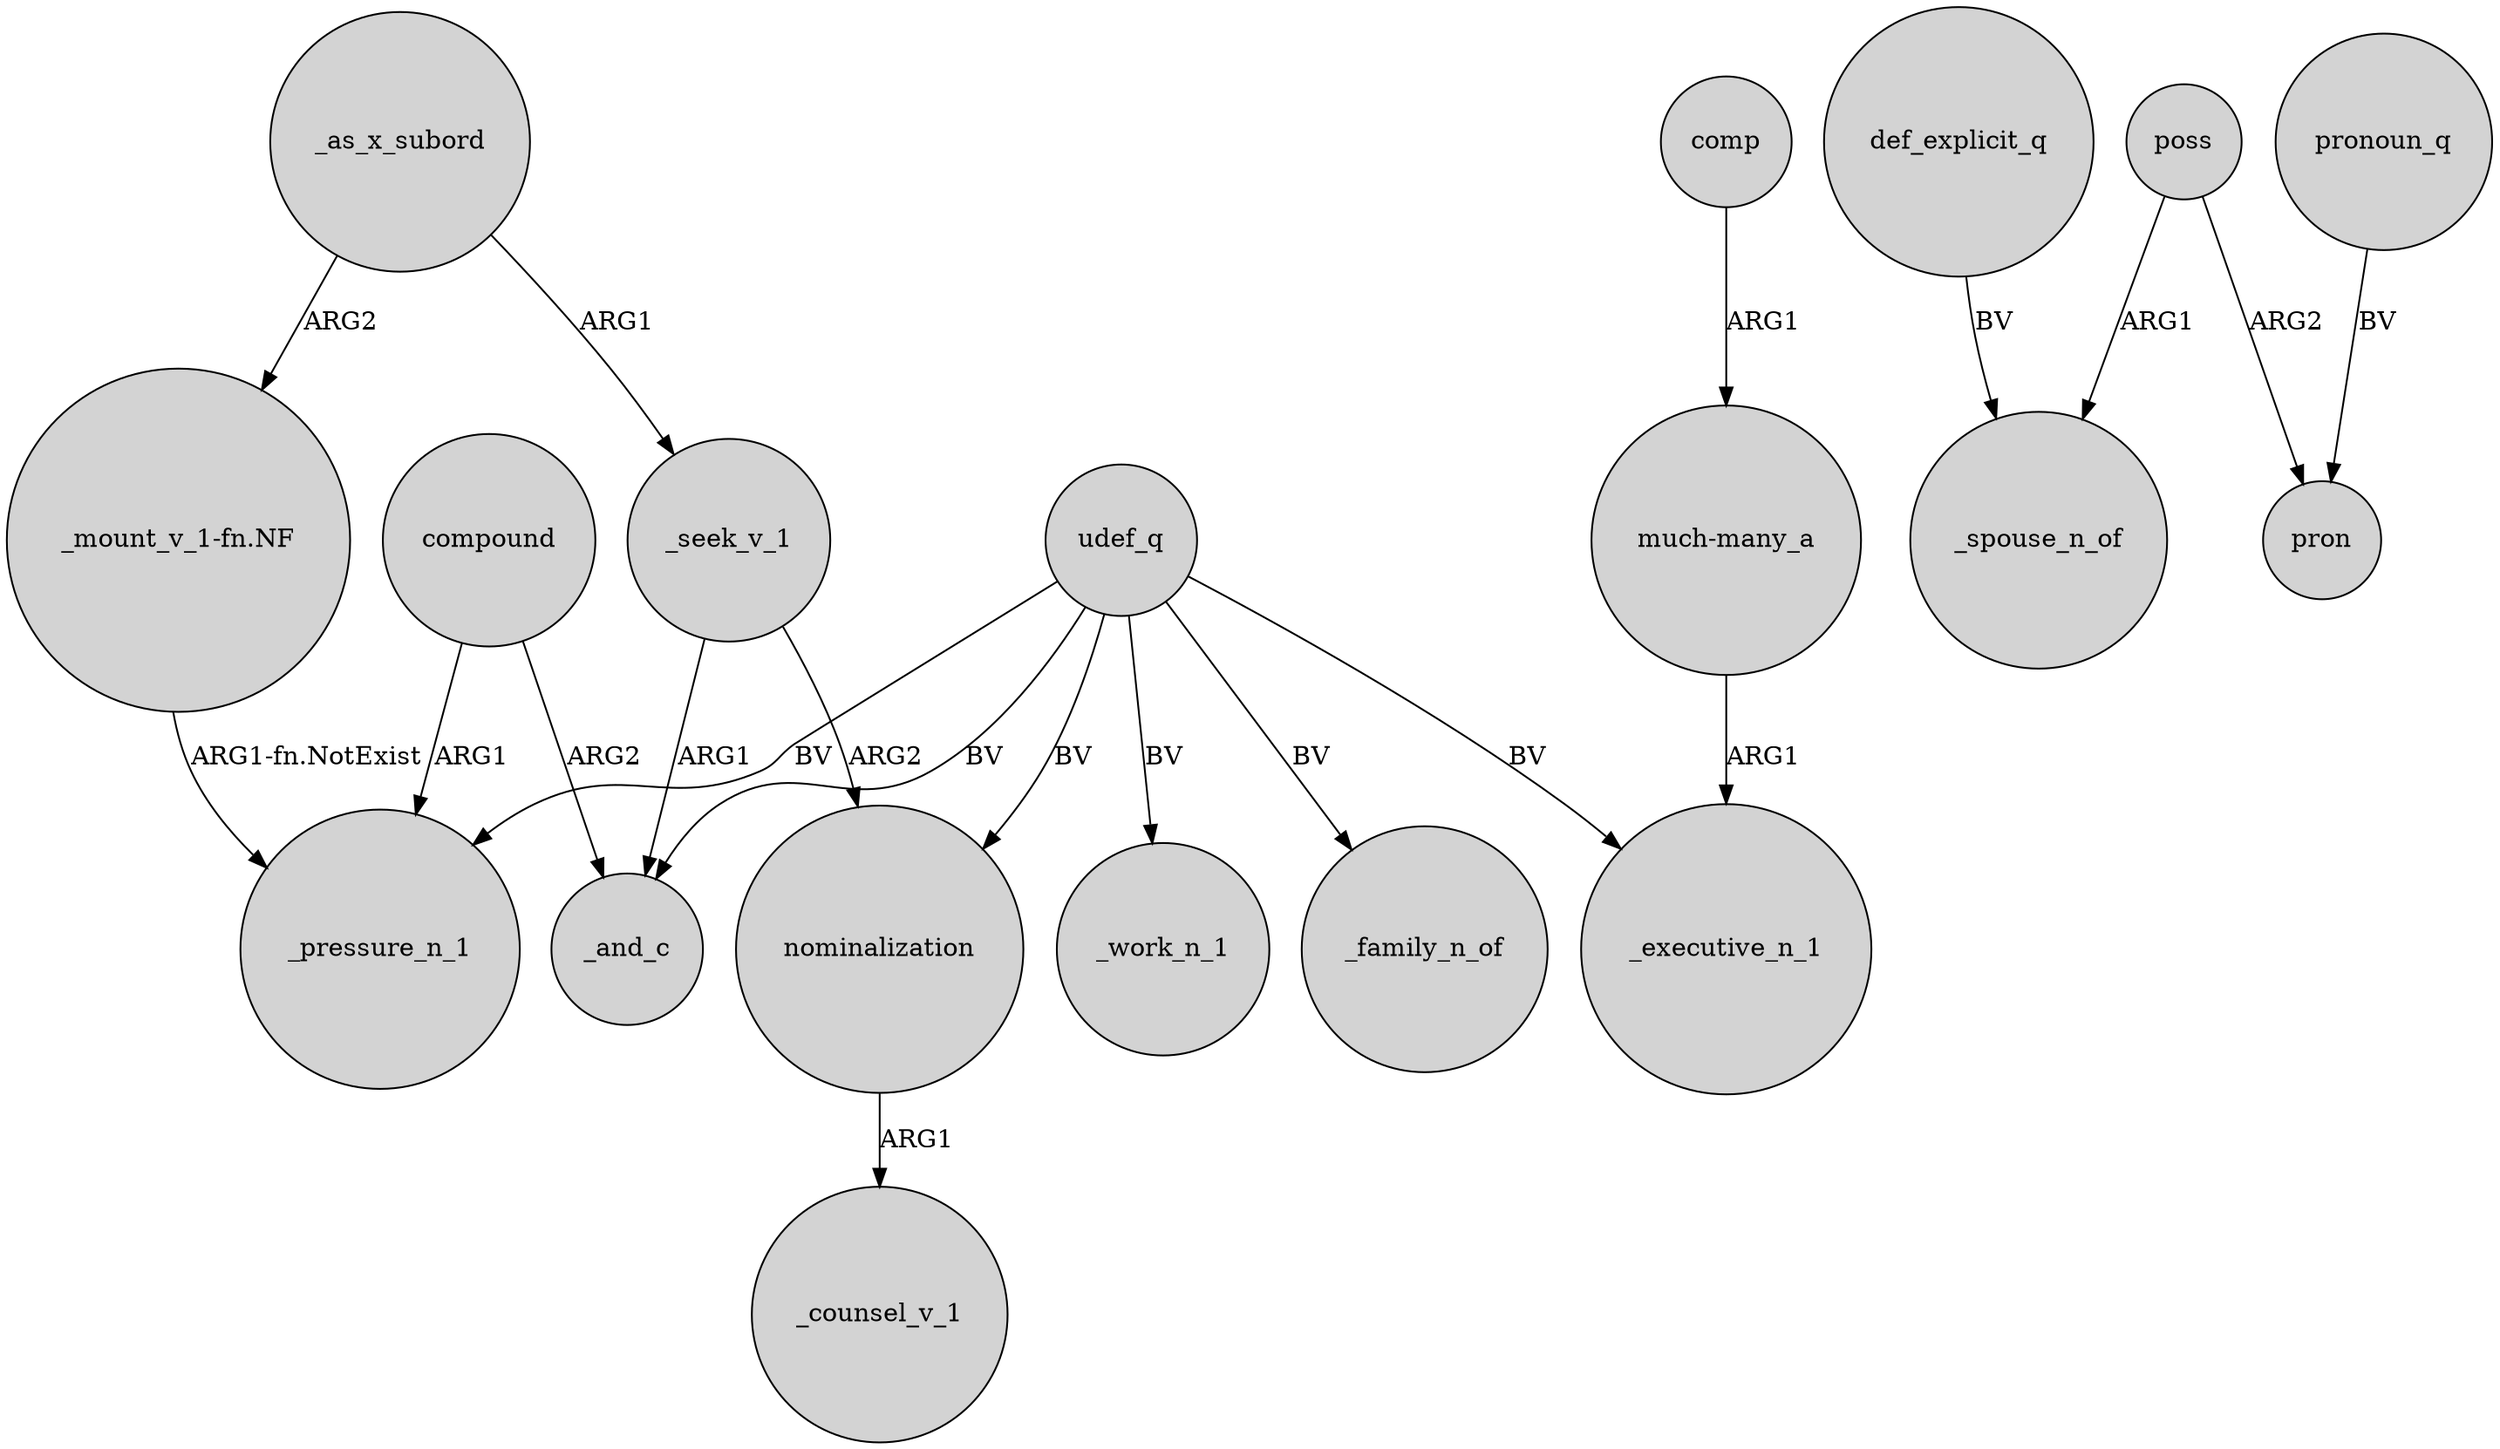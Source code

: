 digraph {
	node [shape=circle style=filled]
	_seek_v_1 -> nominalization [label=ARG2]
	udef_q -> _pressure_n_1 [label=BV]
	"much-many_a" -> _executive_n_1 [label=ARG1]
	poss -> _spouse_n_of [label=ARG1]
	poss -> pron [label=ARG2]
	udef_q -> _executive_n_1 [label=BV]
	def_explicit_q -> _spouse_n_of [label=BV]
	_as_x_subord -> _seek_v_1 [label=ARG1]
	"_mount_v_1-fn.NF" -> _pressure_n_1 [label="ARG1-fn.NotExist"]
	_as_x_subord -> "_mount_v_1-fn.NF" [label=ARG2]
	pronoun_q -> pron [label=BV]
	compound -> _and_c [label=ARG2]
	_seek_v_1 -> _and_c [label=ARG1]
	comp -> "much-many_a" [label=ARG1]
	udef_q -> nominalization [label=BV]
	compound -> _pressure_n_1 [label=ARG1]
	nominalization -> _counsel_v_1 [label=ARG1]
	udef_q -> _family_n_of [label=BV]
	udef_q -> _and_c [label=BV]
	udef_q -> _work_n_1 [label=BV]
}
